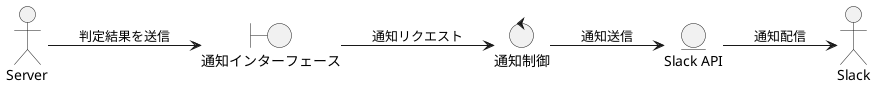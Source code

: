 @startuml
' ロバストネス図（横向き）: 通知送信処理
left to right direction

actor "Server" as Server
boundary "通知インターフェース" as Boundary
control "通知制御" as Control
entity "Slack API" as API
actor "Slack" as Slack

Server --> Boundary : 判定結果を送信
Boundary --> Control : 通知リクエスト
Control --> API : 通知送信
API --> Slack : 通知配信
@enduml












